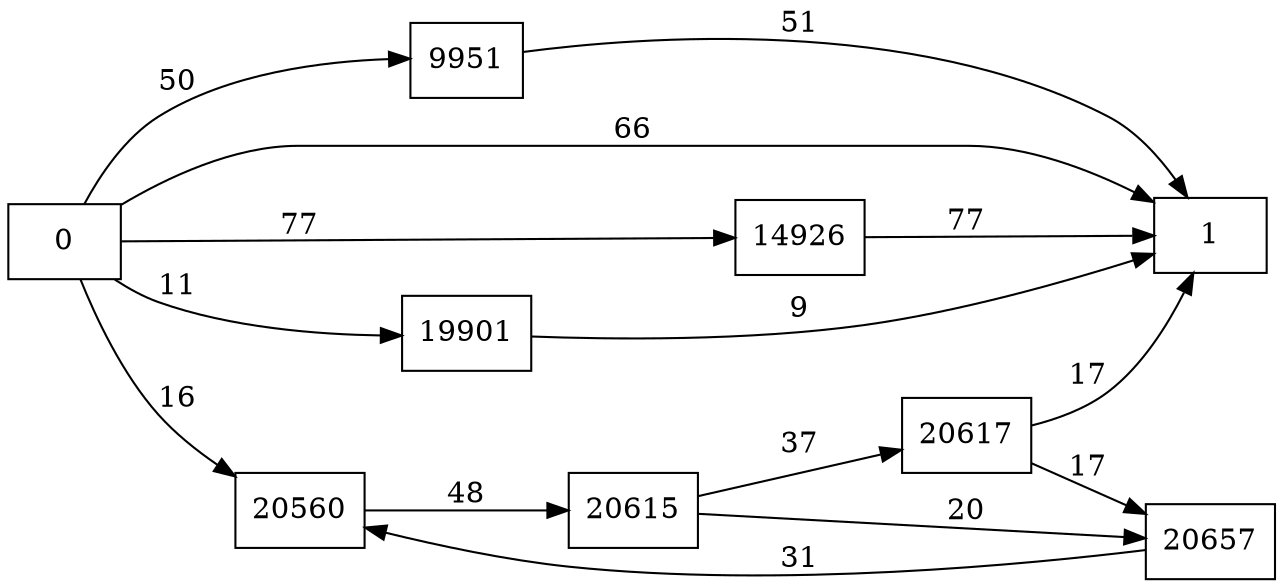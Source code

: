digraph {
	graph [rankdir=LR]
	node [shape=rectangle]
	9951 -> 1 [label=51]
	14926 -> 1 [label=77]
	19901 -> 1 [label=9]
	20560 -> 20615 [label=48]
	20615 -> 20617 [label=37]
	20615 -> 20657 [label=20]
	20617 -> 20657 [label=17]
	20617 -> 1 [label=17]
	20657 -> 20560 [label=31]
	0 -> 1 [label=66]
	0 -> 9951 [label=50]
	0 -> 14926 [label=77]
	0 -> 19901 [label=11]
	0 -> 20560 [label=16]
}
